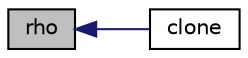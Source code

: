 digraph "rho"
{
  bgcolor="transparent";
  edge [fontname="Helvetica",fontsize="10",labelfontname="Helvetica",labelfontsize="10"];
  node [fontname="Helvetica",fontsize="10",shape=record];
  rankdir="LR";
  Node1117 [label="rho",height=0.2,width=0.4,color="black", fillcolor="grey75", style="filled", fontcolor="black"];
  Node1117 -> Node1118 [dir="back",color="midnightblue",fontsize="10",style="solid",fontname="Helvetica"];
  Node1118 [label="clone",height=0.2,width=0.4,color="black",URL="$a30045.html#a7298bb50f4f395a0e07fd4303184c465",tooltip="Return clone. "];
}

